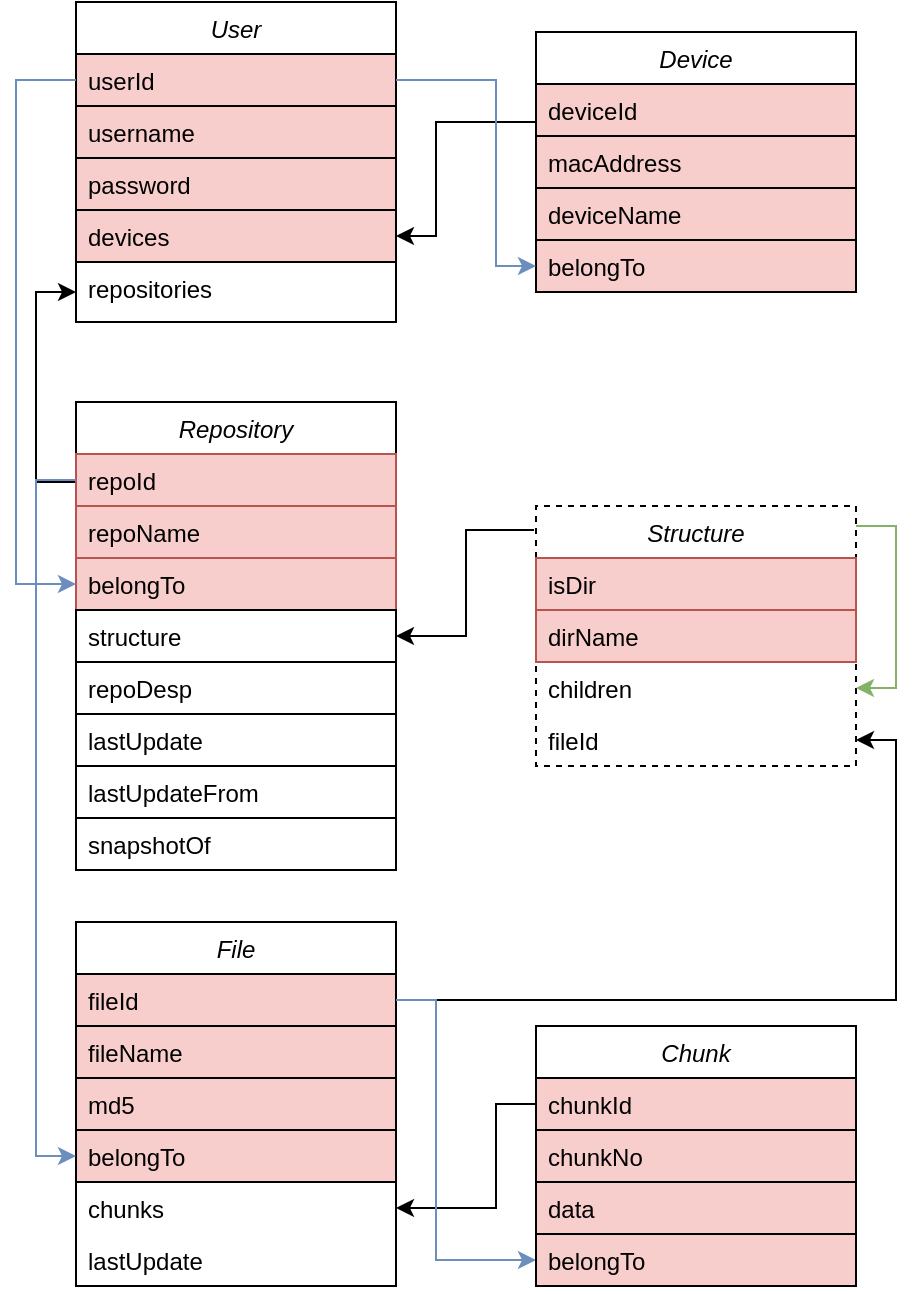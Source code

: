 <mxfile version="13.7.9" type="device"><diagram id="C5RBs43oDa-KdzZeNtuy" name="Page-1"><mxGraphModel dx="782" dy="816" grid="1" gridSize="10" guides="1" tooltips="1" connect="1" arrows="1" fold="1" page="1" pageScale="1" pageWidth="827" pageHeight="1169" math="0" shadow="0"><root><mxCell id="WIyWlLk6GJQsqaUBKTNV-0"/><mxCell id="WIyWlLk6GJQsqaUBKTNV-1" parent="WIyWlLk6GJQsqaUBKTNV-0"/><mxCell id="zkfFHV4jXpPFQw0GAbJ--0" value="User" style="swimlane;fontStyle=2;align=center;verticalAlign=top;childLayout=stackLayout;horizontal=1;startSize=26;horizontalStack=0;resizeParent=1;resizeLast=0;collapsible=1;marginBottom=0;rounded=0;shadow=0;strokeWidth=1;" parent="WIyWlLk6GJQsqaUBKTNV-1" vertex="1"><mxGeometry x="220" y="120" width="160" height="160" as="geometry"><mxRectangle x="230" y="140" width="160" height="26" as="alternateBounds"/></mxGeometry></mxCell><mxCell id="zkfFHV4jXpPFQw0GAbJ--1" value="userId" style="text;align=left;verticalAlign=top;spacingLeft=4;spacingRight=4;overflow=hidden;rotatable=0;points=[[0,0.5],[1,0.5]];portConstraint=eastwest;fillColor=#f8cecc;strokeColor=#000000;" parent="zkfFHV4jXpPFQw0GAbJ--0" vertex="1"><mxGeometry y="26" width="160" height="26" as="geometry"/></mxCell><mxCell id="zkfFHV4jXpPFQw0GAbJ--2" value="username" style="text;align=left;verticalAlign=top;spacingLeft=4;spacingRight=4;overflow=hidden;rotatable=0;points=[[0,0.5],[1,0.5]];portConstraint=eastwest;rounded=0;shadow=0;html=0;fillColor=#f8cecc;strokeColor=#000000;" parent="zkfFHV4jXpPFQw0GAbJ--0" vertex="1"><mxGeometry y="52" width="160" height="26" as="geometry"/></mxCell><mxCell id="zkfFHV4jXpPFQw0GAbJ--3" value="password" style="text;align=left;verticalAlign=top;spacingLeft=4;spacingRight=4;overflow=hidden;rotatable=0;points=[[0,0.5],[1,0.5]];portConstraint=eastwest;rounded=0;shadow=0;html=0;fillColor=#f8cecc;strokeColor=#000000;" parent="zkfFHV4jXpPFQw0GAbJ--0" vertex="1"><mxGeometry y="78" width="160" height="26" as="geometry"/></mxCell><mxCell id="zkfFHV4jXpPFQw0GAbJ--5" value="devices" style="text;align=left;verticalAlign=top;spacingLeft=4;spacingRight=4;overflow=hidden;rotatable=0;points=[[0,0.5],[1,0.5]];portConstraint=eastwest;fillColor=#f8cecc;strokeColor=#000000;" parent="zkfFHV4jXpPFQw0GAbJ--0" vertex="1"><mxGeometry y="104" width="160" height="26" as="geometry"/></mxCell><mxCell id="VFcIiLvGz6bAB1aqkDjy-1" value="repositories" style="text;align=left;verticalAlign=top;spacingLeft=4;spacingRight=4;overflow=hidden;rotatable=0;points=[[0,0.5],[1,0.5]];portConstraint=eastwest;strokeColor=#000000;" vertex="1" parent="zkfFHV4jXpPFQw0GAbJ--0"><mxGeometry y="130" width="160" height="30" as="geometry"/></mxCell><mxCell id="VFcIiLvGz6bAB1aqkDjy-20" style="edgeStyle=orthogonalEdgeStyle;rounded=0;orthogonalLoop=1;jettySize=auto;html=1;entryX=0;entryY=0.5;entryDx=0;entryDy=0;" edge="1" parent="WIyWlLk6GJQsqaUBKTNV-1" source="VFcIiLvGz6bAB1aqkDjy-2" target="VFcIiLvGz6bAB1aqkDjy-1"><mxGeometry relative="1" as="geometry"><Array as="points"><mxPoint x="200" y="360"/><mxPoint x="200" y="265"/></Array></mxGeometry></mxCell><mxCell id="VFcIiLvGz6bAB1aqkDjy-2" value="Repository" style="swimlane;fontStyle=2;align=center;verticalAlign=top;childLayout=stackLayout;horizontal=1;startSize=26;horizontalStack=0;resizeParent=1;resizeLast=0;collapsible=1;marginBottom=0;rounded=0;shadow=0;strokeWidth=1;" vertex="1" parent="WIyWlLk6GJQsqaUBKTNV-1"><mxGeometry x="220" y="320" width="160" height="234" as="geometry"><mxRectangle x="230" y="140" width="160" height="26" as="alternateBounds"/></mxGeometry></mxCell><mxCell id="VFcIiLvGz6bAB1aqkDjy-3" value="repoId" style="text;align=left;verticalAlign=top;spacingLeft=4;spacingRight=4;overflow=hidden;rotatable=0;points=[[0,0.5],[1,0.5]];portConstraint=eastwest;fillColor=#f8cecc;strokeColor=#b85450;" vertex="1" parent="VFcIiLvGz6bAB1aqkDjy-2"><mxGeometry y="26" width="160" height="26" as="geometry"/></mxCell><mxCell id="VFcIiLvGz6bAB1aqkDjy-4" value="repoName" style="text;align=left;verticalAlign=top;spacingLeft=4;spacingRight=4;overflow=hidden;rotatable=0;points=[[0,0.5],[1,0.5]];portConstraint=eastwest;rounded=0;shadow=0;html=0;fillColor=#f8cecc;strokeColor=#b85450;" vertex="1" parent="VFcIiLvGz6bAB1aqkDjy-2"><mxGeometry y="52" width="160" height="26" as="geometry"/></mxCell><mxCell id="VFcIiLvGz6bAB1aqkDjy-5" value="belongTo" style="text;align=left;verticalAlign=top;spacingLeft=4;spacingRight=4;overflow=hidden;rotatable=0;points=[[0,0.5],[1,0.5]];portConstraint=eastwest;rounded=0;shadow=0;html=0;fillColor=#f8cecc;strokeColor=#b85450;" vertex="1" parent="VFcIiLvGz6bAB1aqkDjy-2"><mxGeometry y="78" width="160" height="26" as="geometry"/></mxCell><mxCell id="VFcIiLvGz6bAB1aqkDjy-6" value="structure" style="text;align=left;verticalAlign=top;spacingLeft=4;spacingRight=4;overflow=hidden;rotatable=0;points=[[0,0.5],[1,0.5]];portConstraint=eastwest;strokeColor=#000000;" vertex="1" parent="VFcIiLvGz6bAB1aqkDjy-2"><mxGeometry y="104" width="160" height="26" as="geometry"/></mxCell><mxCell id="VFcIiLvGz6bAB1aqkDjy-7" value="repoDesp" style="text;align=left;verticalAlign=top;spacingLeft=4;spacingRight=4;overflow=hidden;rotatable=0;points=[[0,0.5],[1,0.5]];portConstraint=eastwest;strokeColor=#000000;" vertex="1" parent="VFcIiLvGz6bAB1aqkDjy-2"><mxGeometry y="130" width="160" height="26" as="geometry"/></mxCell><mxCell id="VFcIiLvGz6bAB1aqkDjy-8" value="lastUpdate" style="text;align=left;verticalAlign=top;spacingLeft=4;spacingRight=4;overflow=hidden;rotatable=0;points=[[0,0.5],[1,0.5]];portConstraint=eastwest;strokeColor=#000000;" vertex="1" parent="VFcIiLvGz6bAB1aqkDjy-2"><mxGeometry y="156" width="160" height="26" as="geometry"/></mxCell><mxCell id="VFcIiLvGz6bAB1aqkDjy-9" value="lastUpdateFrom" style="text;align=left;verticalAlign=top;spacingLeft=4;spacingRight=4;overflow=hidden;rotatable=0;points=[[0,0.5],[1,0.5]];portConstraint=eastwest;strokeColor=#000000;" vertex="1" parent="VFcIiLvGz6bAB1aqkDjy-2"><mxGeometry y="182" width="160" height="26" as="geometry"/></mxCell><mxCell id="VFcIiLvGz6bAB1aqkDjy-10" value="snapshotOf" style="text;align=left;verticalAlign=top;spacingLeft=4;spacingRight=4;overflow=hidden;rotatable=0;points=[[0,0.5],[1,0.5]];portConstraint=eastwest;strokeColor=#000000;" vertex="1" parent="VFcIiLvGz6bAB1aqkDjy-2"><mxGeometry y="208" width="160" height="26" as="geometry"/></mxCell><mxCell id="VFcIiLvGz6bAB1aqkDjy-18" style="edgeStyle=orthogonalEdgeStyle;rounded=0;orthogonalLoop=1;jettySize=auto;html=1;entryX=1;entryY=0.5;entryDx=0;entryDy=0;exitX=-0.006;exitY=0.092;exitDx=0;exitDy=0;exitPerimeter=0;" edge="1" parent="WIyWlLk6GJQsqaUBKTNV-1" source="VFcIiLvGz6bAB1aqkDjy-11" target="VFcIiLvGz6bAB1aqkDjy-6"><mxGeometry relative="1" as="geometry"/></mxCell><mxCell id="VFcIiLvGz6bAB1aqkDjy-27" style="edgeStyle=orthogonalEdgeStyle;rounded=0;orthogonalLoop=1;jettySize=auto;html=1;entryX=1;entryY=0.5;entryDx=0;entryDy=0;" edge="1" parent="WIyWlLk6GJQsqaUBKTNV-1" source="VFcIiLvGz6bAB1aqkDjy-21" target="zkfFHV4jXpPFQw0GAbJ--5"><mxGeometry relative="1" as="geometry"><Array as="points"><mxPoint x="400" y="180"/><mxPoint x="400" y="237"/></Array></mxGeometry></mxCell><mxCell id="VFcIiLvGz6bAB1aqkDjy-21" value="Device" style="swimlane;fontStyle=2;align=center;verticalAlign=top;childLayout=stackLayout;horizontal=1;startSize=26;horizontalStack=0;resizeParent=1;resizeLast=0;collapsible=1;marginBottom=0;rounded=0;shadow=0;strokeWidth=1;" vertex="1" parent="WIyWlLk6GJQsqaUBKTNV-1"><mxGeometry x="450" y="135" width="160" height="130" as="geometry"><mxRectangle x="230" y="140" width="160" height="26" as="alternateBounds"/></mxGeometry></mxCell><mxCell id="VFcIiLvGz6bAB1aqkDjy-22" value="deviceId" style="text;align=left;verticalAlign=top;spacingLeft=4;spacingRight=4;overflow=hidden;rotatable=0;points=[[0,0.5],[1,0.5]];portConstraint=eastwest;fillColor=#f8cecc;strokeColor=#000000;" vertex="1" parent="VFcIiLvGz6bAB1aqkDjy-21"><mxGeometry y="26" width="160" height="26" as="geometry"/></mxCell><mxCell id="VFcIiLvGz6bAB1aqkDjy-23" value="macAddress" style="text;align=left;verticalAlign=top;spacingLeft=4;spacingRight=4;overflow=hidden;rotatable=0;points=[[0,0.5],[1,0.5]];portConstraint=eastwest;rounded=0;shadow=0;html=0;fillColor=#f8cecc;strokeColor=#000000;" vertex="1" parent="VFcIiLvGz6bAB1aqkDjy-21"><mxGeometry y="52" width="160" height="26" as="geometry"/></mxCell><mxCell id="VFcIiLvGz6bAB1aqkDjy-24" value="deviceName" style="text;align=left;verticalAlign=top;spacingLeft=4;spacingRight=4;overflow=hidden;rotatable=0;points=[[0,0.5],[1,0.5]];portConstraint=eastwest;rounded=0;shadow=0;html=0;fillColor=#f8cecc;strokeColor=#000000;" vertex="1" parent="VFcIiLvGz6bAB1aqkDjy-21"><mxGeometry y="78" width="160" height="26" as="geometry"/></mxCell><mxCell id="VFcIiLvGz6bAB1aqkDjy-25" value="belongTo" style="text;align=left;verticalAlign=top;spacingLeft=4;spacingRight=4;overflow=hidden;rotatable=0;points=[[0,0.5],[1,0.5]];portConstraint=eastwest;fillColor=#f8cecc;strokeColor=#000000;" vertex="1" parent="VFcIiLvGz6bAB1aqkDjy-21"><mxGeometry y="104" width="160" height="26" as="geometry"/></mxCell><mxCell id="VFcIiLvGz6bAB1aqkDjy-29" style="edgeStyle=orthogonalEdgeStyle;rounded=0;orthogonalLoop=1;jettySize=auto;html=1;entryX=0;entryY=0.5;entryDx=0;entryDy=0;fillColor=#dae8fc;strokeColor=#6c8ebf;" edge="1" parent="WIyWlLk6GJQsqaUBKTNV-1" source="zkfFHV4jXpPFQw0GAbJ--1" target="VFcIiLvGz6bAB1aqkDjy-25"><mxGeometry relative="1" as="geometry"><Array as="points"><mxPoint x="430" y="159"/><mxPoint x="430" y="252"/></Array></mxGeometry></mxCell><mxCell id="VFcIiLvGz6bAB1aqkDjy-31" style="edgeStyle=orthogonalEdgeStyle;rounded=0;orthogonalLoop=1;jettySize=auto;html=1;entryX=0;entryY=0.5;entryDx=0;entryDy=0;fillColor=#dae8fc;strokeColor=#6c8ebf;" edge="1" parent="WIyWlLk6GJQsqaUBKTNV-1" source="zkfFHV4jXpPFQw0GAbJ--1" target="VFcIiLvGz6bAB1aqkDjy-5"><mxGeometry relative="1" as="geometry"><Array as="points"><mxPoint x="190" y="159"/><mxPoint x="190" y="411"/></Array></mxGeometry></mxCell><mxCell id="VFcIiLvGz6bAB1aqkDjy-34" value="File" style="swimlane;fontStyle=2;align=center;verticalAlign=top;childLayout=stackLayout;horizontal=1;startSize=26;horizontalStack=0;resizeParent=1;resizeLast=0;collapsible=1;marginBottom=0;rounded=0;shadow=0;strokeWidth=1;" vertex="1" parent="WIyWlLk6GJQsqaUBKTNV-1"><mxGeometry x="220" y="580" width="160" height="182" as="geometry"><mxRectangle x="230" y="140" width="160" height="26" as="alternateBounds"/></mxGeometry></mxCell><mxCell id="VFcIiLvGz6bAB1aqkDjy-35" value="fileId" style="text;align=left;verticalAlign=top;spacingLeft=4;spacingRight=4;overflow=hidden;rotatable=0;points=[[0,0.5],[1,0.5]];portConstraint=eastwest;fillColor=#f8cecc;strokeColor=#000000;" vertex="1" parent="VFcIiLvGz6bAB1aqkDjy-34"><mxGeometry y="26" width="160" height="26" as="geometry"/></mxCell><mxCell id="VFcIiLvGz6bAB1aqkDjy-36" value="fileName" style="text;align=left;verticalAlign=top;spacingLeft=4;spacingRight=4;overflow=hidden;rotatable=0;points=[[0,0.5],[1,0.5]];portConstraint=eastwest;rounded=0;shadow=0;html=0;fillColor=#f8cecc;strokeColor=#000000;" vertex="1" parent="VFcIiLvGz6bAB1aqkDjy-34"><mxGeometry y="52" width="160" height="26" as="geometry"/></mxCell><mxCell id="VFcIiLvGz6bAB1aqkDjy-37" value="md5" style="text;align=left;verticalAlign=top;spacingLeft=4;spacingRight=4;overflow=hidden;rotatable=0;points=[[0,0.5],[1,0.5]];portConstraint=eastwest;rounded=0;shadow=0;html=0;fillColor=#f8cecc;strokeColor=#000000;" vertex="1" parent="VFcIiLvGz6bAB1aqkDjy-34"><mxGeometry y="78" width="160" height="26" as="geometry"/></mxCell><mxCell id="VFcIiLvGz6bAB1aqkDjy-38" value="belongTo" style="text;align=left;verticalAlign=top;spacingLeft=4;spacingRight=4;overflow=hidden;rotatable=0;points=[[0,0.5],[1,0.5]];portConstraint=eastwest;fillColor=#f8cecc;strokeColor=#000000;" vertex="1" parent="VFcIiLvGz6bAB1aqkDjy-34"><mxGeometry y="104" width="160" height="26" as="geometry"/></mxCell><mxCell id="VFcIiLvGz6bAB1aqkDjy-39" value="chunks" style="text;align=left;verticalAlign=top;spacingLeft=4;spacingRight=4;overflow=hidden;rotatable=0;points=[[0,0.5],[1,0.5]];portConstraint=eastwest;" vertex="1" parent="VFcIiLvGz6bAB1aqkDjy-34"><mxGeometry y="130" width="160" height="26" as="geometry"/></mxCell><mxCell id="VFcIiLvGz6bAB1aqkDjy-40" value="lastUpdate" style="text;align=left;verticalAlign=top;spacingLeft=4;spacingRight=4;overflow=hidden;rotatable=0;points=[[0,0.5],[1,0.5]];portConstraint=eastwest;" vertex="1" parent="VFcIiLvGz6bAB1aqkDjy-34"><mxGeometry y="156" width="160" height="26" as="geometry"/></mxCell><mxCell id="VFcIiLvGz6bAB1aqkDjy-41" style="edgeStyle=orthogonalEdgeStyle;rounded=0;orthogonalLoop=1;jettySize=auto;html=1;entryX=1;entryY=0.5;entryDx=0;entryDy=0;" edge="1" parent="WIyWlLk6GJQsqaUBKTNV-1" source="VFcIiLvGz6bAB1aqkDjy-35" target="VFcIiLvGz6bAB1aqkDjy-15"><mxGeometry relative="1" as="geometry"/></mxCell><mxCell id="VFcIiLvGz6bAB1aqkDjy-42" style="edgeStyle=orthogonalEdgeStyle;rounded=0;orthogonalLoop=1;jettySize=auto;html=1;entryX=0;entryY=0.5;entryDx=0;entryDy=0;fillColor=#dae8fc;strokeColor=#6c8ebf;" edge="1" parent="WIyWlLk6GJQsqaUBKTNV-1" source="VFcIiLvGz6bAB1aqkDjy-3" target="VFcIiLvGz6bAB1aqkDjy-38"><mxGeometry relative="1" as="geometry"/></mxCell><mxCell id="VFcIiLvGz6bAB1aqkDjy-48" style="edgeStyle=orthogonalEdgeStyle;rounded=0;orthogonalLoop=1;jettySize=auto;html=1;entryX=1;entryY=0.5;entryDx=0;entryDy=0;" edge="1" parent="WIyWlLk6GJQsqaUBKTNV-1" source="VFcIiLvGz6bAB1aqkDjy-44" target="VFcIiLvGz6bAB1aqkDjy-39"><mxGeometry relative="1" as="geometry"><Array as="points"><mxPoint x="430" y="671"/><mxPoint x="430" y="723"/></Array></mxGeometry></mxCell><mxCell id="VFcIiLvGz6bAB1aqkDjy-49" style="edgeStyle=orthogonalEdgeStyle;rounded=0;orthogonalLoop=1;jettySize=auto;html=1;entryX=0;entryY=0.5;entryDx=0;entryDy=0;fillColor=#dae8fc;strokeColor=#6c8ebf;" edge="1" parent="WIyWlLk6GJQsqaUBKTNV-1" source="VFcIiLvGz6bAB1aqkDjy-35" target="VFcIiLvGz6bAB1aqkDjy-47"><mxGeometry relative="1" as="geometry"><Array as="points"><mxPoint x="400" y="619"/><mxPoint x="400" y="749"/></Array></mxGeometry></mxCell><mxCell id="VFcIiLvGz6bAB1aqkDjy-43" value="Chunk" style="swimlane;fontStyle=2;align=center;verticalAlign=top;childLayout=stackLayout;horizontal=1;startSize=26;horizontalStack=0;resizeParent=1;resizeLast=0;collapsible=1;marginBottom=0;rounded=0;shadow=0;strokeWidth=1;" vertex="1" parent="WIyWlLk6GJQsqaUBKTNV-1"><mxGeometry x="450" y="632" width="160" height="130" as="geometry"><mxRectangle x="230" y="140" width="160" height="26" as="alternateBounds"/></mxGeometry></mxCell><mxCell id="VFcIiLvGz6bAB1aqkDjy-44" value="chunkId" style="text;align=left;verticalAlign=top;spacingLeft=4;spacingRight=4;overflow=hidden;rotatable=0;points=[[0,0.5],[1,0.5]];portConstraint=eastwest;fillColor=#f8cecc;strokeColor=#000000;" vertex="1" parent="VFcIiLvGz6bAB1aqkDjy-43"><mxGeometry y="26" width="160" height="26" as="geometry"/></mxCell><mxCell id="VFcIiLvGz6bAB1aqkDjy-45" value="chunkNo" style="text;align=left;verticalAlign=top;spacingLeft=4;spacingRight=4;overflow=hidden;rotatable=0;points=[[0,0.5],[1,0.5]];portConstraint=eastwest;rounded=0;shadow=0;html=0;fillColor=#f8cecc;strokeColor=#000000;" vertex="1" parent="VFcIiLvGz6bAB1aqkDjy-43"><mxGeometry y="52" width="160" height="26" as="geometry"/></mxCell><mxCell id="VFcIiLvGz6bAB1aqkDjy-46" value="data" style="text;align=left;verticalAlign=top;spacingLeft=4;spacingRight=4;overflow=hidden;rotatable=0;points=[[0,0.5],[1,0.5]];portConstraint=eastwest;rounded=0;shadow=0;html=0;fillColor=#f8cecc;strokeColor=#000000;" vertex="1" parent="VFcIiLvGz6bAB1aqkDjy-43"><mxGeometry y="78" width="160" height="26" as="geometry"/></mxCell><mxCell id="VFcIiLvGz6bAB1aqkDjy-47" value="belongTo" style="text;align=left;verticalAlign=top;spacingLeft=4;spacingRight=4;overflow=hidden;rotatable=0;points=[[0,0.5],[1,0.5]];portConstraint=eastwest;fillColor=#f8cecc;strokeColor=#000000;" vertex="1" parent="VFcIiLvGz6bAB1aqkDjy-43"><mxGeometry y="104" width="160" height="26" as="geometry"/></mxCell><mxCell id="VFcIiLvGz6bAB1aqkDjy-11" value="Structure" style="swimlane;fontStyle=2;align=center;verticalAlign=top;childLayout=stackLayout;horizontal=1;startSize=26;horizontalStack=0;resizeParent=1;resizeLast=0;collapsible=1;marginBottom=0;rounded=0;shadow=0;strokeWidth=1;dashed=1;" vertex="1" parent="WIyWlLk6GJQsqaUBKTNV-1"><mxGeometry x="450" y="372" width="160" height="130" as="geometry"><mxRectangle x="450" y="350" width="160" height="26" as="alternateBounds"/></mxGeometry></mxCell><mxCell id="VFcIiLvGz6bAB1aqkDjy-12" value="isDir" style="text;align=left;verticalAlign=top;spacingLeft=4;spacingRight=4;overflow=hidden;rotatable=0;points=[[0,0.5],[1,0.5]];portConstraint=eastwest;fillColor=#f8cecc;strokeColor=#b85450;" vertex="1" parent="VFcIiLvGz6bAB1aqkDjy-11"><mxGeometry y="26" width="160" height="26" as="geometry"/></mxCell><mxCell id="VFcIiLvGz6bAB1aqkDjy-13" value="dirName" style="text;align=left;verticalAlign=top;spacingLeft=4;spacingRight=4;overflow=hidden;rotatable=0;points=[[0,0.5],[1,0.5]];portConstraint=eastwest;rounded=0;shadow=0;html=0;fillColor=#f8cecc;strokeColor=#b85450;" vertex="1" parent="VFcIiLvGz6bAB1aqkDjy-11"><mxGeometry y="52" width="160" height="26" as="geometry"/></mxCell><mxCell id="VFcIiLvGz6bAB1aqkDjy-14" value="children" style="text;align=left;verticalAlign=top;spacingLeft=4;spacingRight=4;overflow=hidden;rotatable=0;points=[[0,0.5],[1,0.5]];portConstraint=eastwest;rounded=0;shadow=0;html=0;" vertex="1" parent="VFcIiLvGz6bAB1aqkDjy-11"><mxGeometry y="78" width="160" height="26" as="geometry"/></mxCell><mxCell id="VFcIiLvGz6bAB1aqkDjy-15" value="fileId" style="text;align=left;verticalAlign=top;spacingLeft=4;spacingRight=4;overflow=hidden;rotatable=0;points=[[0,0.5],[1,0.5]];portConstraint=eastwest;" vertex="1" parent="VFcIiLvGz6bAB1aqkDjy-11"><mxGeometry y="104" width="160" height="26" as="geometry"/></mxCell><mxCell id="VFcIiLvGz6bAB1aqkDjy-33" style="edgeStyle=orthogonalEdgeStyle;rounded=0;orthogonalLoop=1;jettySize=auto;html=1;entryX=1;entryY=0.5;entryDx=0;entryDy=0;fillColor=#d5e8d4;strokeColor=#82b366;" edge="1" parent="VFcIiLvGz6bAB1aqkDjy-11" source="VFcIiLvGz6bAB1aqkDjy-11" target="VFcIiLvGz6bAB1aqkDjy-14"><mxGeometry relative="1" as="geometry"><Array as="points"><mxPoint x="180" y="10"/><mxPoint x="180" y="91"/></Array></mxGeometry></mxCell></root></mxGraphModel></diagram></mxfile>